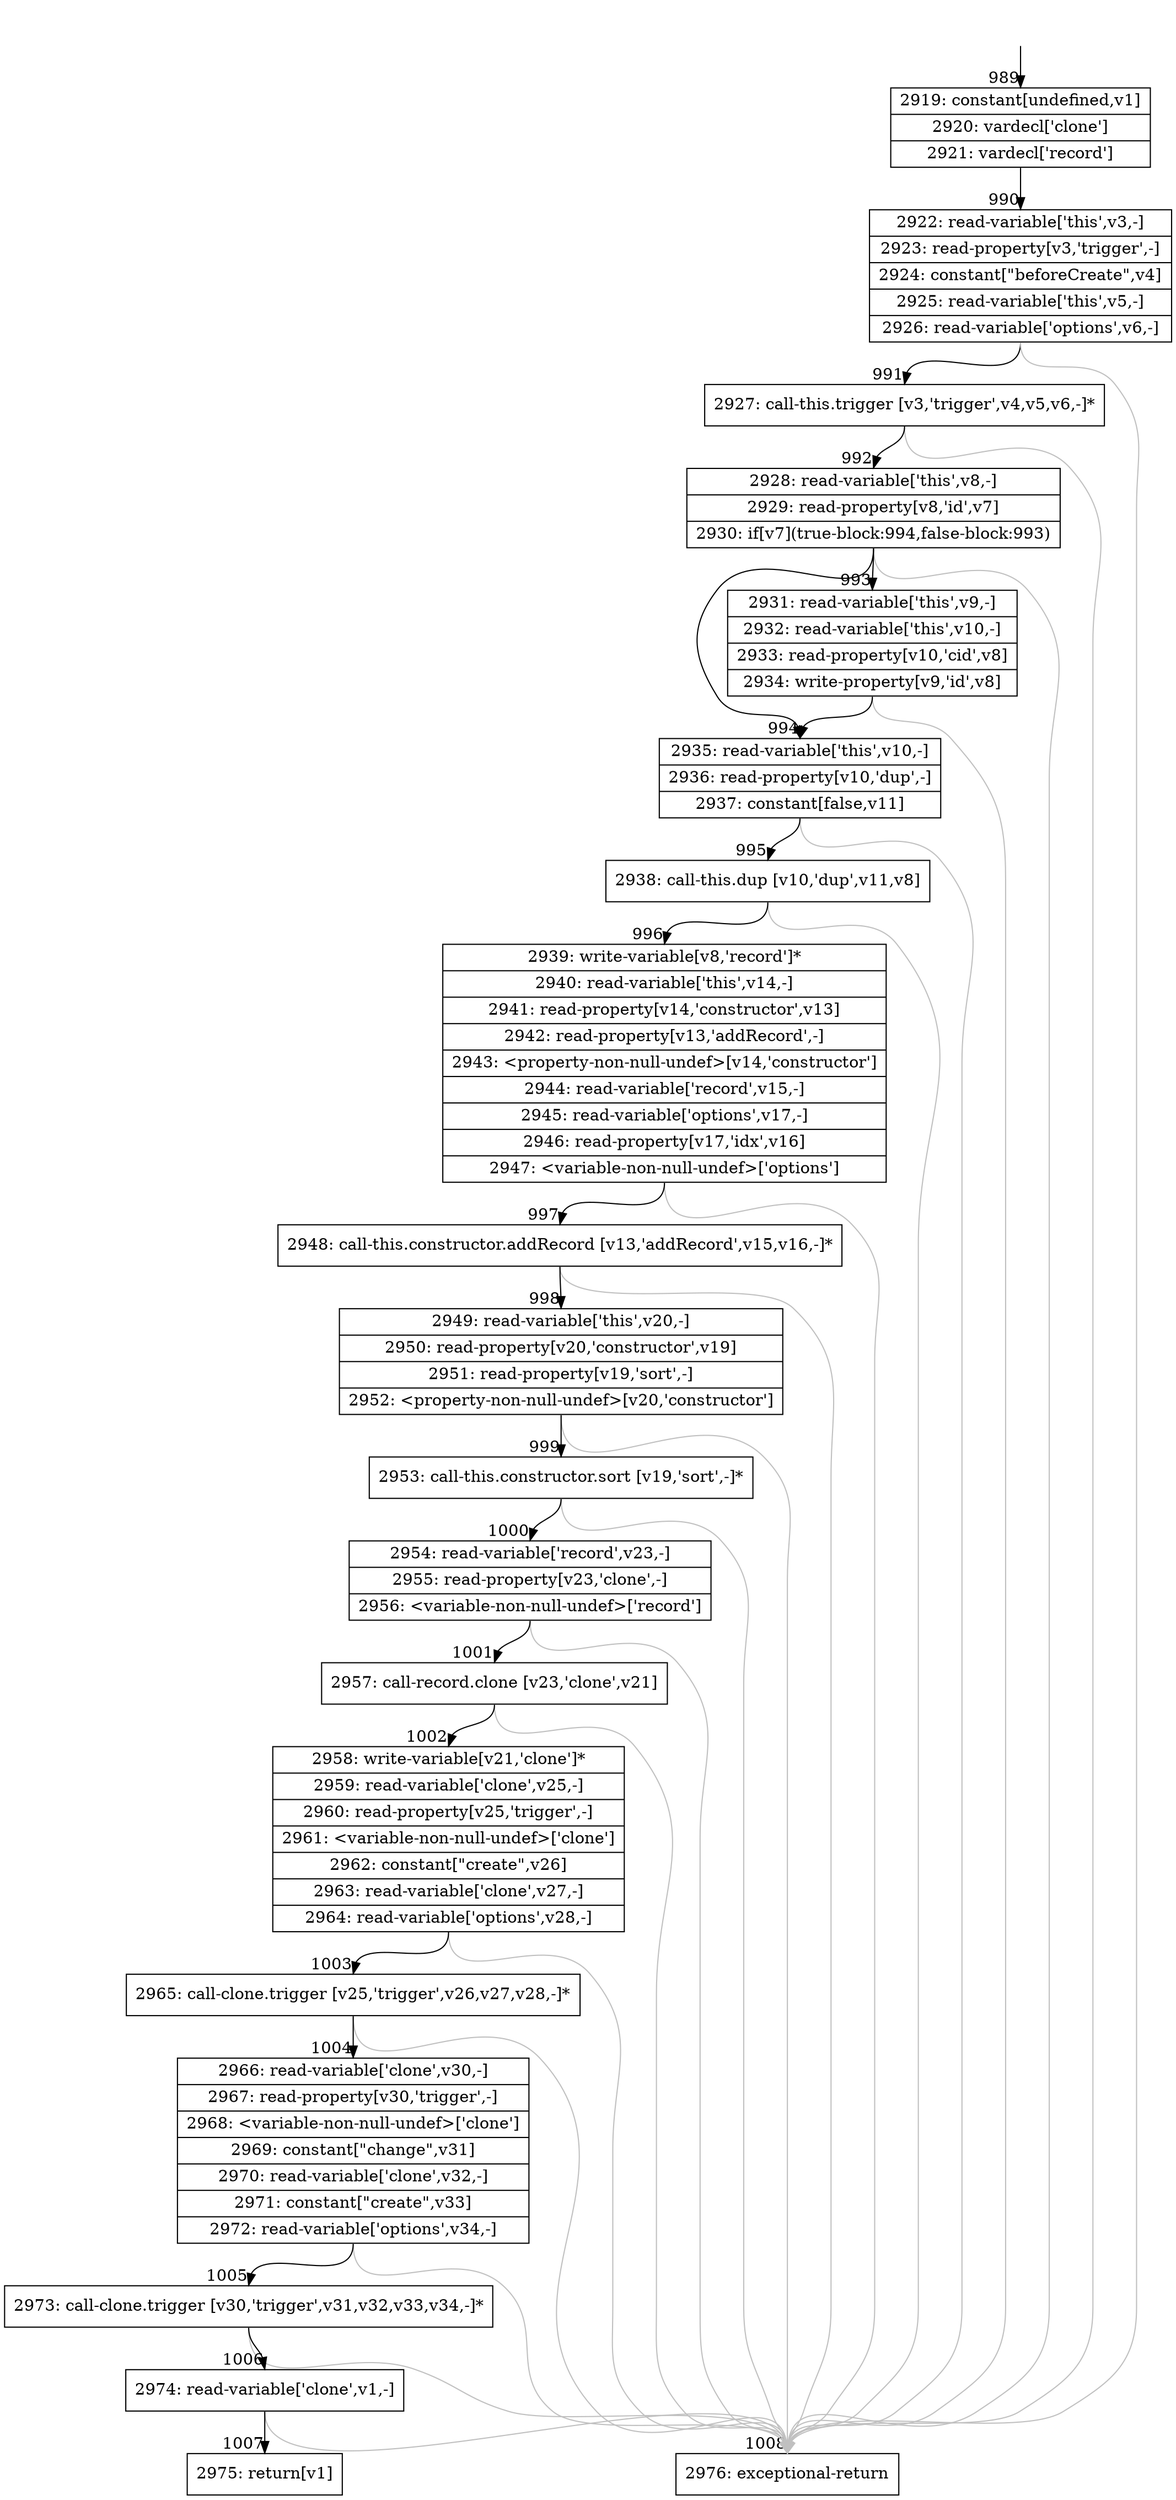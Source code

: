 digraph {
rankdir="TD"
BB_entry84[shape=none,label=""];
BB_entry84 -> BB989 [tailport=s, headport=n, headlabel="    989"]
BB989 [shape=record label="{2919: constant[undefined,v1]|2920: vardecl['clone']|2921: vardecl['record']}" ] 
BB989 -> BB990 [tailport=s, headport=n, headlabel="      990"]
BB990 [shape=record label="{2922: read-variable['this',v3,-]|2923: read-property[v3,'trigger',-]|2924: constant[\"beforeCreate\",v4]|2925: read-variable['this',v5,-]|2926: read-variable['options',v6,-]}" ] 
BB990 -> BB991 [tailport=s, headport=n, headlabel="      991"]
BB990 -> BB1008 [tailport=s, headport=n, color=gray, headlabel="      1008"]
BB991 [shape=record label="{2927: call-this.trigger [v3,'trigger',v4,v5,v6,-]*}" ] 
BB991 -> BB992 [tailport=s, headport=n, headlabel="      992"]
BB991 -> BB1008 [tailport=s, headport=n, color=gray]
BB992 [shape=record label="{2928: read-variable['this',v8,-]|2929: read-property[v8,'id',v7]|2930: if[v7](true-block:994,false-block:993)}" ] 
BB992 -> BB994 [tailport=s, headport=n, headlabel="      994"]
BB992 -> BB993 [tailport=s, headport=n, headlabel="      993"]
BB992 -> BB1008 [tailport=s, headport=n, color=gray]
BB993 [shape=record label="{2931: read-variable['this',v9,-]|2932: read-variable['this',v10,-]|2933: read-property[v10,'cid',v8]|2934: write-property[v9,'id',v8]}" ] 
BB993 -> BB994 [tailport=s, headport=n]
BB993 -> BB1008 [tailport=s, headport=n, color=gray]
BB994 [shape=record label="{2935: read-variable['this',v10,-]|2936: read-property[v10,'dup',-]|2937: constant[false,v11]}" ] 
BB994 -> BB995 [tailport=s, headport=n, headlabel="      995"]
BB994 -> BB1008 [tailport=s, headport=n, color=gray]
BB995 [shape=record label="{2938: call-this.dup [v10,'dup',v11,v8]}" ] 
BB995 -> BB996 [tailport=s, headport=n, headlabel="      996"]
BB995 -> BB1008 [tailport=s, headport=n, color=gray]
BB996 [shape=record label="{2939: write-variable[v8,'record']*|2940: read-variable['this',v14,-]|2941: read-property[v14,'constructor',v13]|2942: read-property[v13,'addRecord',-]|2943: \<property-non-null-undef\>[v14,'constructor']|2944: read-variable['record',v15,-]|2945: read-variable['options',v17,-]|2946: read-property[v17,'idx',v16]|2947: \<variable-non-null-undef\>['options']}" ] 
BB996 -> BB997 [tailport=s, headport=n, headlabel="      997"]
BB996 -> BB1008 [tailport=s, headport=n, color=gray]
BB997 [shape=record label="{2948: call-this.constructor.addRecord [v13,'addRecord',v15,v16,-]*}" ] 
BB997 -> BB998 [tailport=s, headport=n, headlabel="      998"]
BB997 -> BB1008 [tailport=s, headport=n, color=gray]
BB998 [shape=record label="{2949: read-variable['this',v20,-]|2950: read-property[v20,'constructor',v19]|2951: read-property[v19,'sort',-]|2952: \<property-non-null-undef\>[v20,'constructor']}" ] 
BB998 -> BB999 [tailport=s, headport=n, headlabel="      999"]
BB998 -> BB1008 [tailport=s, headport=n, color=gray]
BB999 [shape=record label="{2953: call-this.constructor.sort [v19,'sort',-]*}" ] 
BB999 -> BB1000 [tailport=s, headport=n, headlabel="      1000"]
BB999 -> BB1008 [tailport=s, headport=n, color=gray]
BB1000 [shape=record label="{2954: read-variable['record',v23,-]|2955: read-property[v23,'clone',-]|2956: \<variable-non-null-undef\>['record']}" ] 
BB1000 -> BB1001 [tailport=s, headport=n, headlabel="      1001"]
BB1000 -> BB1008 [tailport=s, headport=n, color=gray]
BB1001 [shape=record label="{2957: call-record.clone [v23,'clone',v21]}" ] 
BB1001 -> BB1002 [tailport=s, headport=n, headlabel="      1002"]
BB1001 -> BB1008 [tailport=s, headport=n, color=gray]
BB1002 [shape=record label="{2958: write-variable[v21,'clone']*|2959: read-variable['clone',v25,-]|2960: read-property[v25,'trigger',-]|2961: \<variable-non-null-undef\>['clone']|2962: constant[\"create\",v26]|2963: read-variable['clone',v27,-]|2964: read-variable['options',v28,-]}" ] 
BB1002 -> BB1003 [tailport=s, headport=n, headlabel="      1003"]
BB1002 -> BB1008 [tailport=s, headport=n, color=gray]
BB1003 [shape=record label="{2965: call-clone.trigger [v25,'trigger',v26,v27,v28,-]*}" ] 
BB1003 -> BB1004 [tailport=s, headport=n, headlabel="      1004"]
BB1003 -> BB1008 [tailport=s, headport=n, color=gray]
BB1004 [shape=record label="{2966: read-variable['clone',v30,-]|2967: read-property[v30,'trigger',-]|2968: \<variable-non-null-undef\>['clone']|2969: constant[\"change\",v31]|2970: read-variable['clone',v32,-]|2971: constant[\"create\",v33]|2972: read-variable['options',v34,-]}" ] 
BB1004 -> BB1005 [tailport=s, headport=n, headlabel="      1005"]
BB1004 -> BB1008 [tailport=s, headport=n, color=gray]
BB1005 [shape=record label="{2973: call-clone.trigger [v30,'trigger',v31,v32,v33,v34,-]*}" ] 
BB1005 -> BB1006 [tailport=s, headport=n, headlabel="      1006"]
BB1005 -> BB1008 [tailport=s, headport=n, color=gray]
BB1006 [shape=record label="{2974: read-variable['clone',v1,-]}" ] 
BB1006 -> BB1007 [tailport=s, headport=n, headlabel="      1007"]
BB1006 -> BB1008 [tailport=s, headport=n, color=gray]
BB1007 [shape=record label="{2975: return[v1]}" ] 
BB1008 [shape=record label="{2976: exceptional-return}" ] 
//#$~ 839
}
